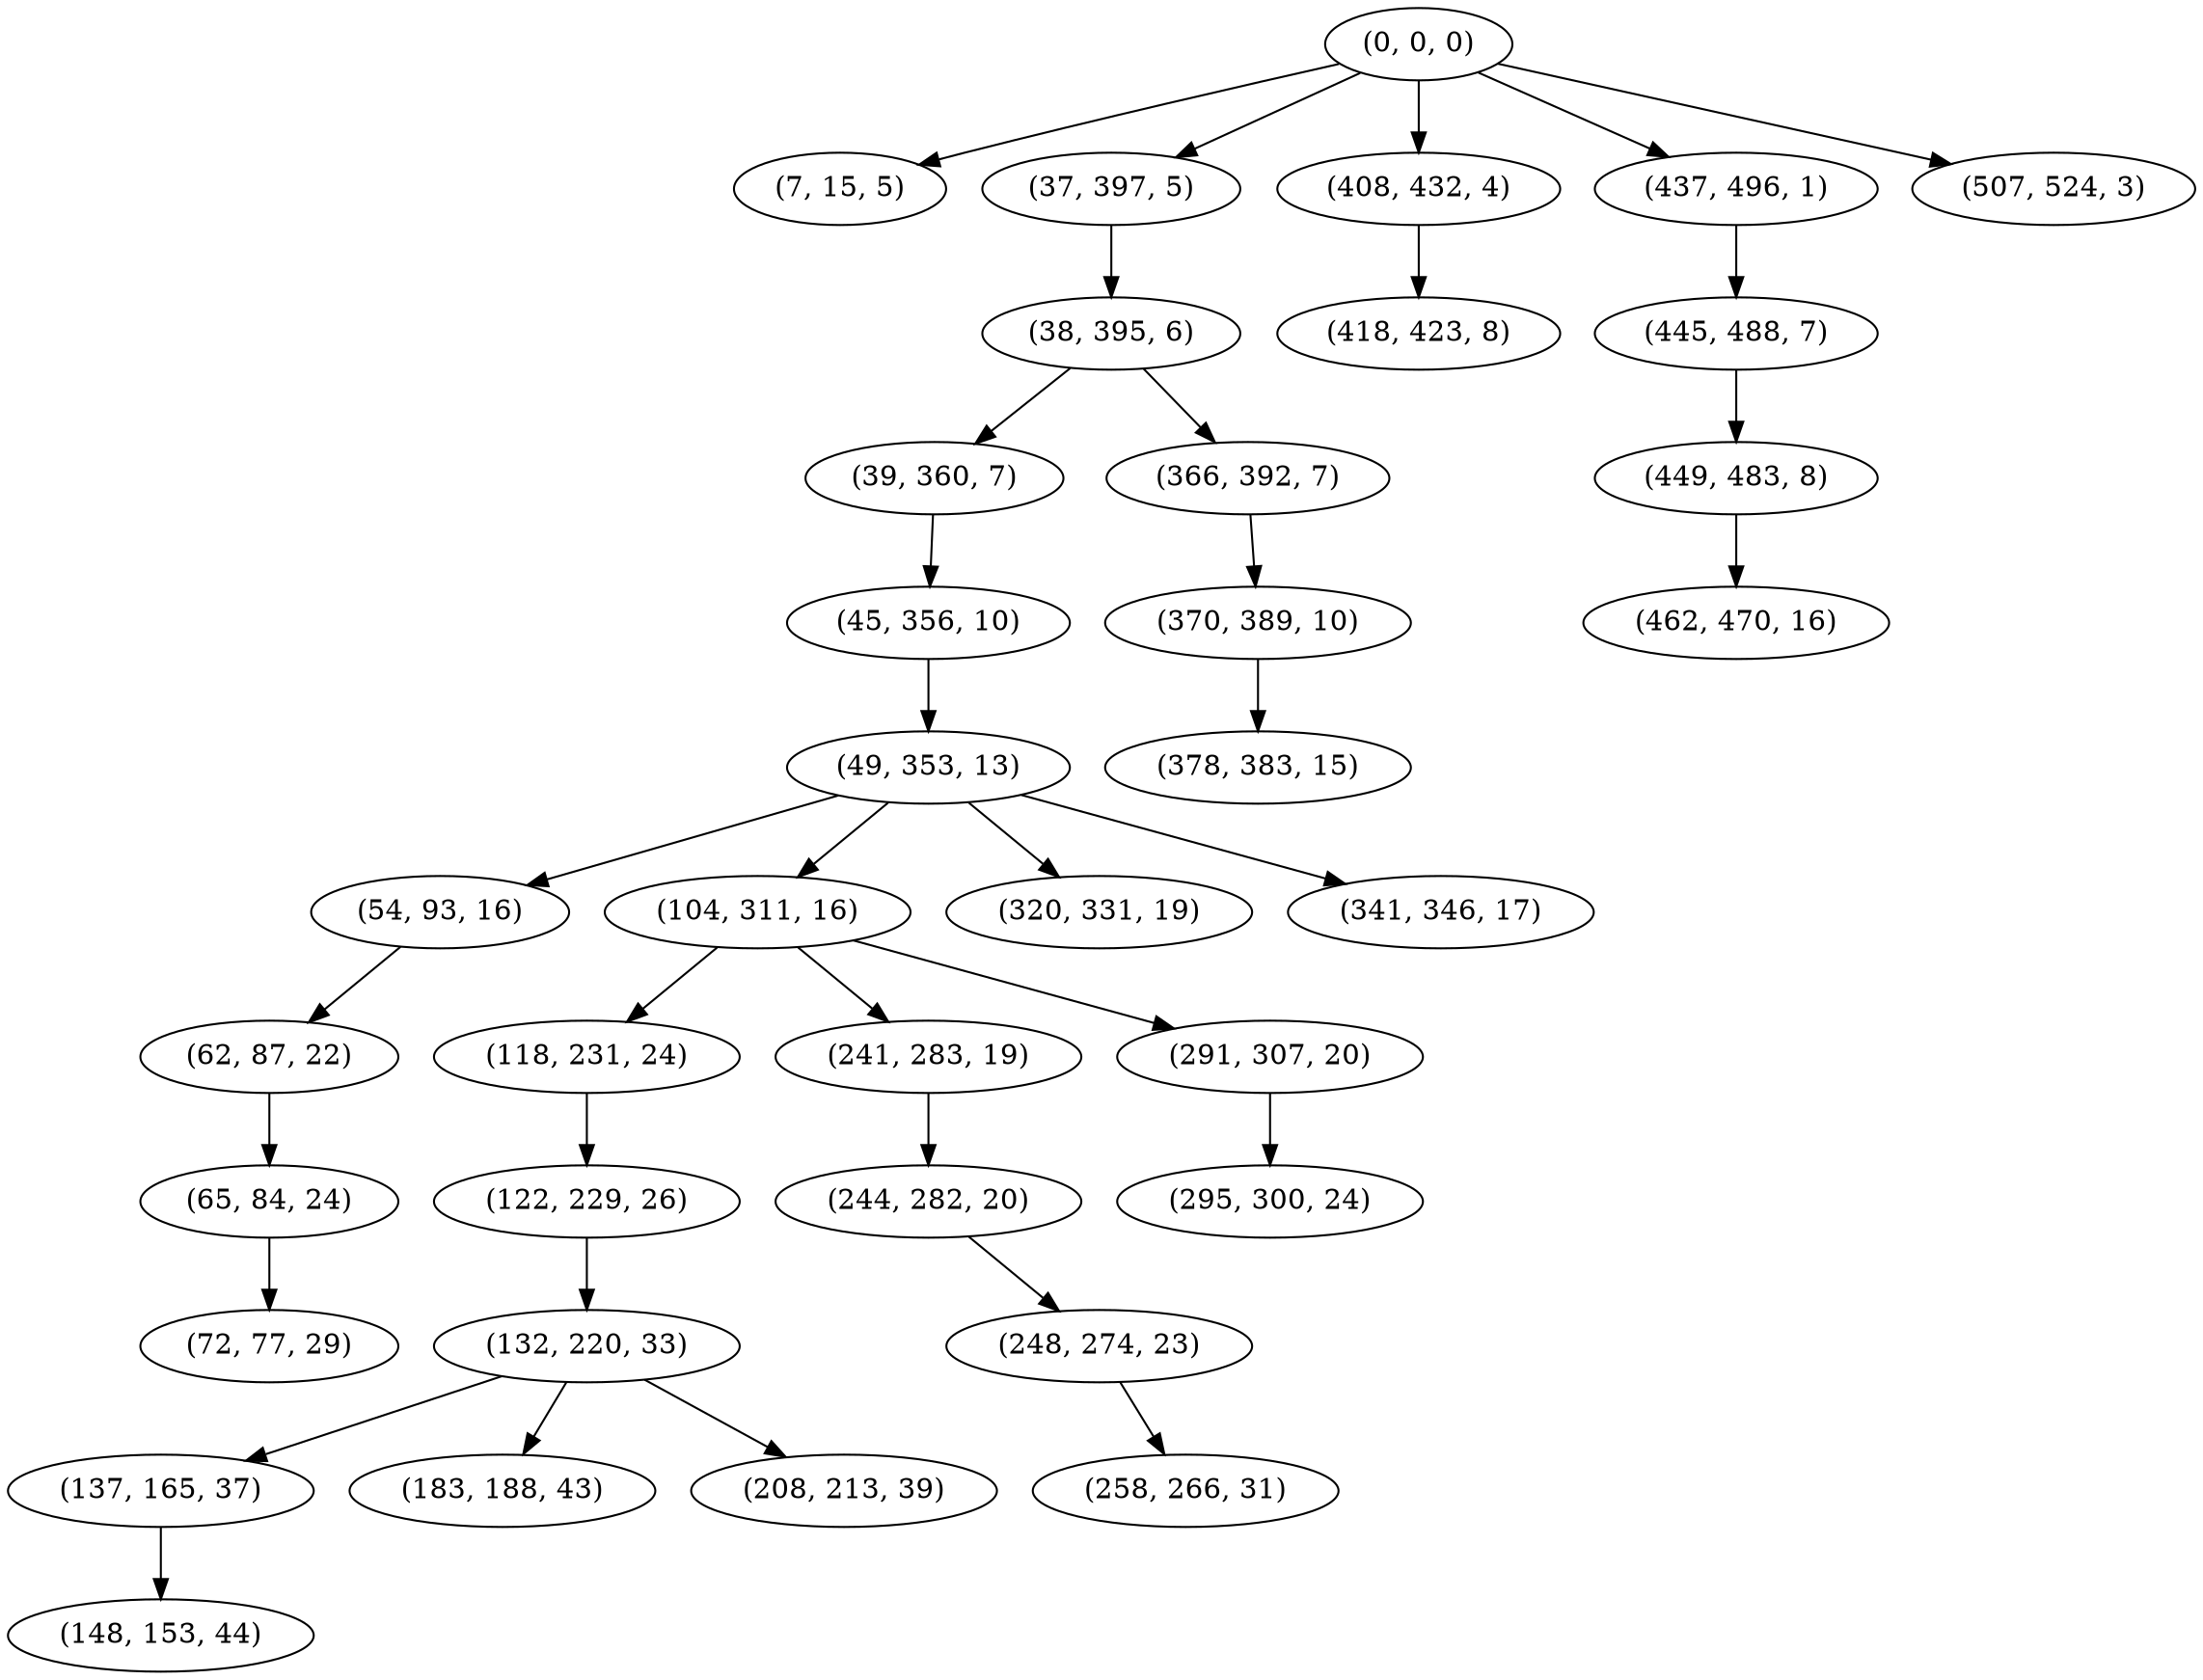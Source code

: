 digraph tree {
    "(0, 0, 0)";
    "(7, 15, 5)";
    "(37, 397, 5)";
    "(38, 395, 6)";
    "(39, 360, 7)";
    "(45, 356, 10)";
    "(49, 353, 13)";
    "(54, 93, 16)";
    "(62, 87, 22)";
    "(65, 84, 24)";
    "(72, 77, 29)";
    "(104, 311, 16)";
    "(118, 231, 24)";
    "(122, 229, 26)";
    "(132, 220, 33)";
    "(137, 165, 37)";
    "(148, 153, 44)";
    "(183, 188, 43)";
    "(208, 213, 39)";
    "(241, 283, 19)";
    "(244, 282, 20)";
    "(248, 274, 23)";
    "(258, 266, 31)";
    "(291, 307, 20)";
    "(295, 300, 24)";
    "(320, 331, 19)";
    "(341, 346, 17)";
    "(366, 392, 7)";
    "(370, 389, 10)";
    "(378, 383, 15)";
    "(408, 432, 4)";
    "(418, 423, 8)";
    "(437, 496, 1)";
    "(445, 488, 7)";
    "(449, 483, 8)";
    "(462, 470, 16)";
    "(507, 524, 3)";
    "(0, 0, 0)" -> "(7, 15, 5)";
    "(0, 0, 0)" -> "(37, 397, 5)";
    "(0, 0, 0)" -> "(408, 432, 4)";
    "(0, 0, 0)" -> "(437, 496, 1)";
    "(0, 0, 0)" -> "(507, 524, 3)";
    "(37, 397, 5)" -> "(38, 395, 6)";
    "(38, 395, 6)" -> "(39, 360, 7)";
    "(38, 395, 6)" -> "(366, 392, 7)";
    "(39, 360, 7)" -> "(45, 356, 10)";
    "(45, 356, 10)" -> "(49, 353, 13)";
    "(49, 353, 13)" -> "(54, 93, 16)";
    "(49, 353, 13)" -> "(104, 311, 16)";
    "(49, 353, 13)" -> "(320, 331, 19)";
    "(49, 353, 13)" -> "(341, 346, 17)";
    "(54, 93, 16)" -> "(62, 87, 22)";
    "(62, 87, 22)" -> "(65, 84, 24)";
    "(65, 84, 24)" -> "(72, 77, 29)";
    "(104, 311, 16)" -> "(118, 231, 24)";
    "(104, 311, 16)" -> "(241, 283, 19)";
    "(104, 311, 16)" -> "(291, 307, 20)";
    "(118, 231, 24)" -> "(122, 229, 26)";
    "(122, 229, 26)" -> "(132, 220, 33)";
    "(132, 220, 33)" -> "(137, 165, 37)";
    "(132, 220, 33)" -> "(183, 188, 43)";
    "(132, 220, 33)" -> "(208, 213, 39)";
    "(137, 165, 37)" -> "(148, 153, 44)";
    "(241, 283, 19)" -> "(244, 282, 20)";
    "(244, 282, 20)" -> "(248, 274, 23)";
    "(248, 274, 23)" -> "(258, 266, 31)";
    "(291, 307, 20)" -> "(295, 300, 24)";
    "(366, 392, 7)" -> "(370, 389, 10)";
    "(370, 389, 10)" -> "(378, 383, 15)";
    "(408, 432, 4)" -> "(418, 423, 8)";
    "(437, 496, 1)" -> "(445, 488, 7)";
    "(445, 488, 7)" -> "(449, 483, 8)";
    "(449, 483, 8)" -> "(462, 470, 16)";
}
